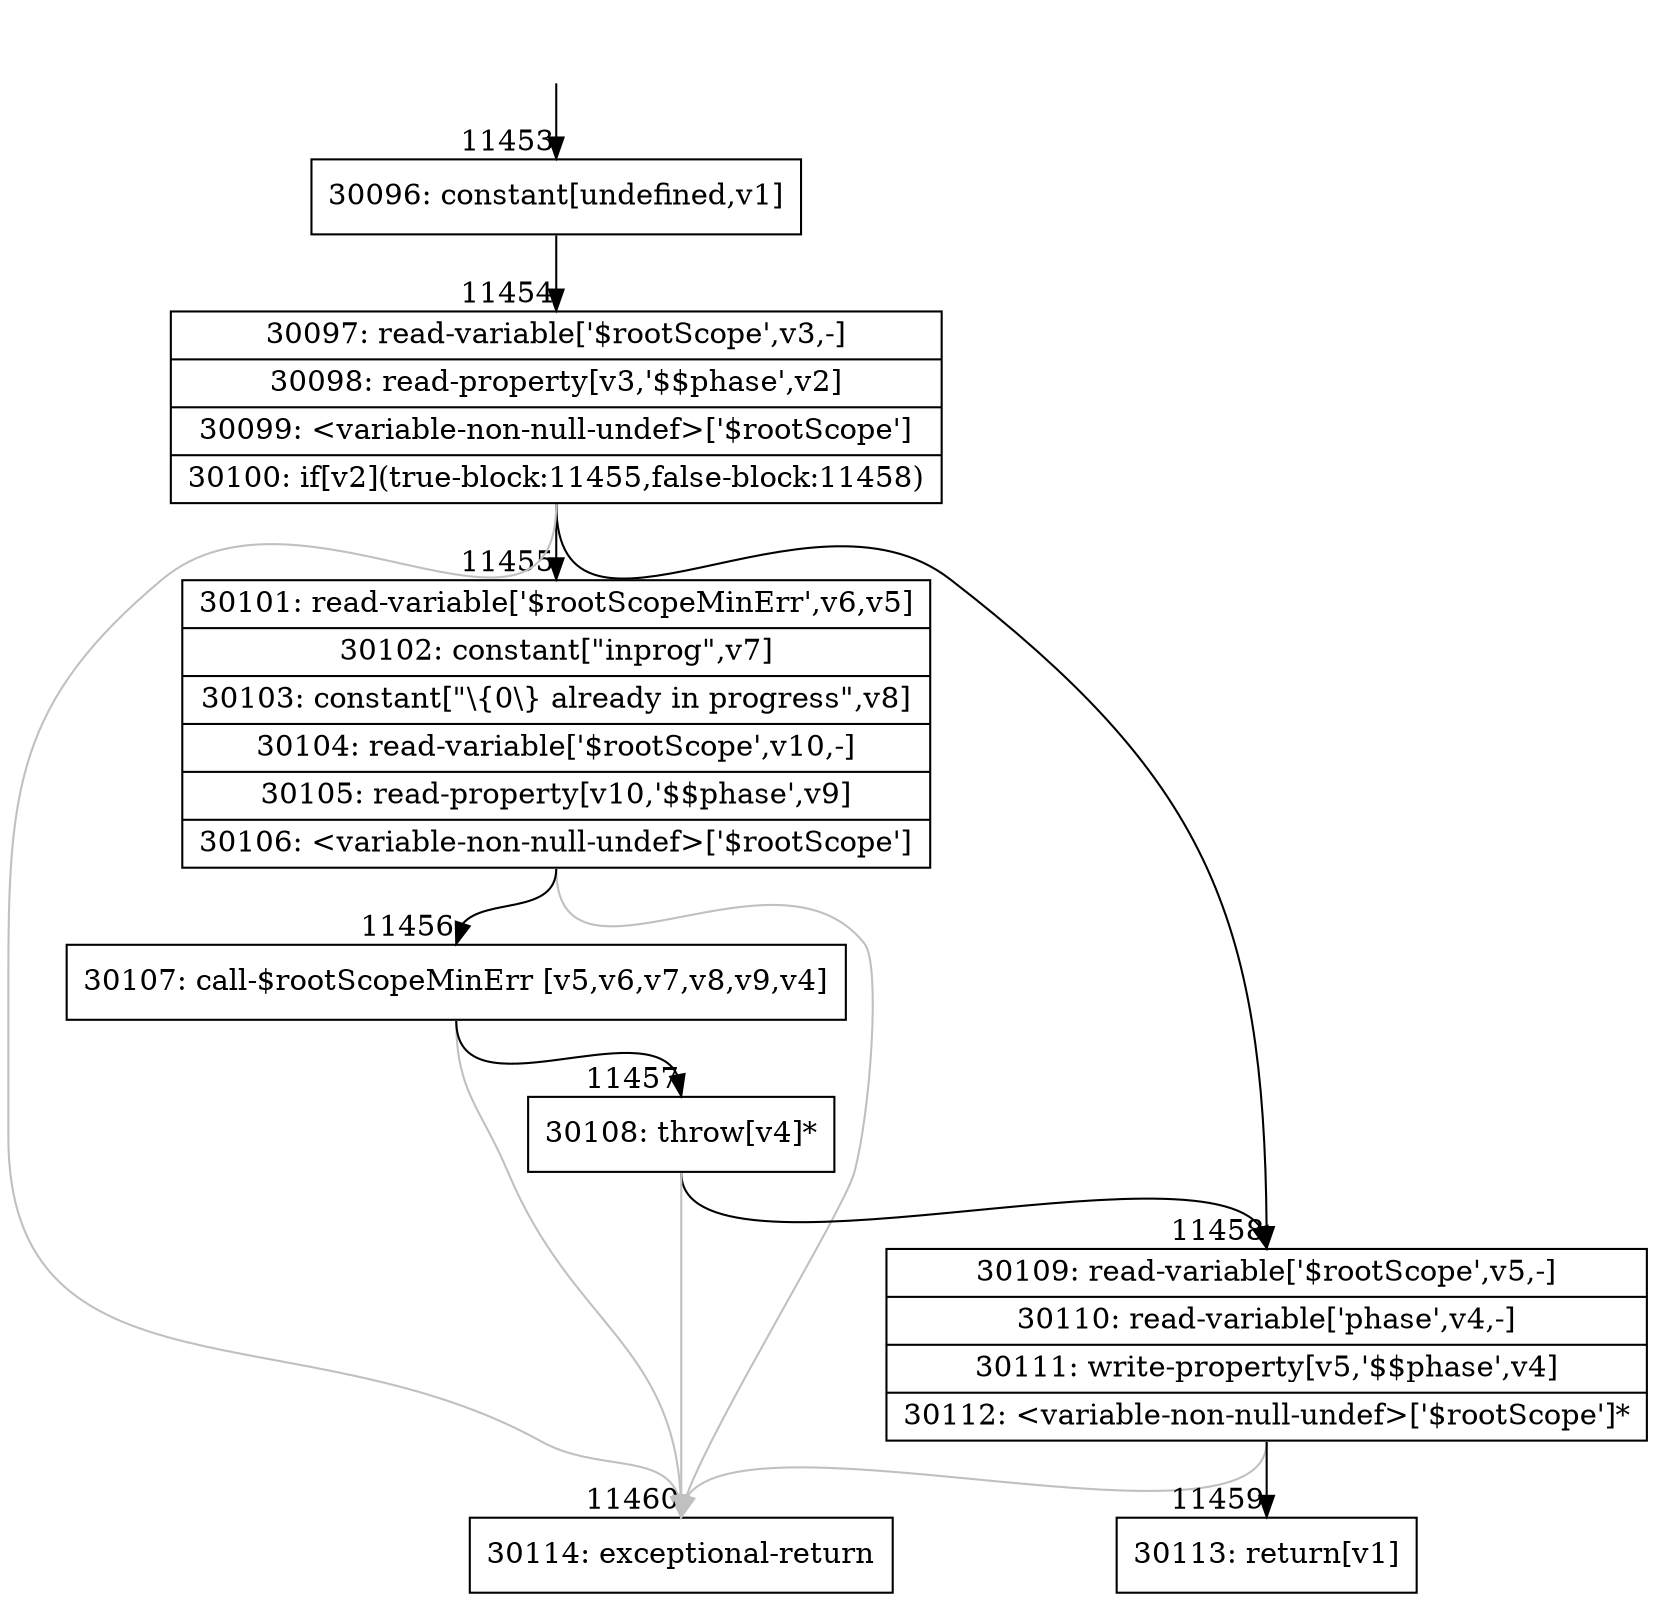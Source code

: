 digraph {
rankdir="TD"
BB_entry880[shape=none,label=""];
BB_entry880 -> BB11453 [tailport=s, headport=n, headlabel="    11453"]
BB11453 [shape=record label="{30096: constant[undefined,v1]}" ] 
BB11453 -> BB11454 [tailport=s, headport=n, headlabel="      11454"]
BB11454 [shape=record label="{30097: read-variable['$rootScope',v3,-]|30098: read-property[v3,'$$phase',v2]|30099: \<variable-non-null-undef\>['$rootScope']|30100: if[v2](true-block:11455,false-block:11458)}" ] 
BB11454 -> BB11455 [tailport=s, headport=n, headlabel="      11455"]
BB11454 -> BB11458 [tailport=s, headport=n, headlabel="      11458"]
BB11454 -> BB11460 [tailport=s, headport=n, color=gray, headlabel="      11460"]
BB11455 [shape=record label="{30101: read-variable['$rootScopeMinErr',v6,v5]|30102: constant[\"inprog\",v7]|30103: constant[\"\\\{0\\\} already in progress\",v8]|30104: read-variable['$rootScope',v10,-]|30105: read-property[v10,'$$phase',v9]|30106: \<variable-non-null-undef\>['$rootScope']}" ] 
BB11455 -> BB11456 [tailport=s, headport=n, headlabel="      11456"]
BB11455 -> BB11460 [tailport=s, headport=n, color=gray]
BB11456 [shape=record label="{30107: call-$rootScopeMinErr [v5,v6,v7,v8,v9,v4]}" ] 
BB11456 -> BB11457 [tailport=s, headport=n, headlabel="      11457"]
BB11456 -> BB11460 [tailport=s, headport=n, color=gray]
BB11457 [shape=record label="{30108: throw[v4]*}" ] 
BB11457 -> BB11458 [tailport=s, headport=n]
BB11457 -> BB11460 [tailport=s, headport=n, color=gray]
BB11458 [shape=record label="{30109: read-variable['$rootScope',v5,-]|30110: read-variable['phase',v4,-]|30111: write-property[v5,'$$phase',v4]|30112: \<variable-non-null-undef\>['$rootScope']*}" ] 
BB11458 -> BB11459 [tailport=s, headport=n, headlabel="      11459"]
BB11458 -> BB11460 [tailport=s, headport=n, color=gray]
BB11459 [shape=record label="{30113: return[v1]}" ] 
BB11460 [shape=record label="{30114: exceptional-return}" ] 
//#$~ 16205
}
